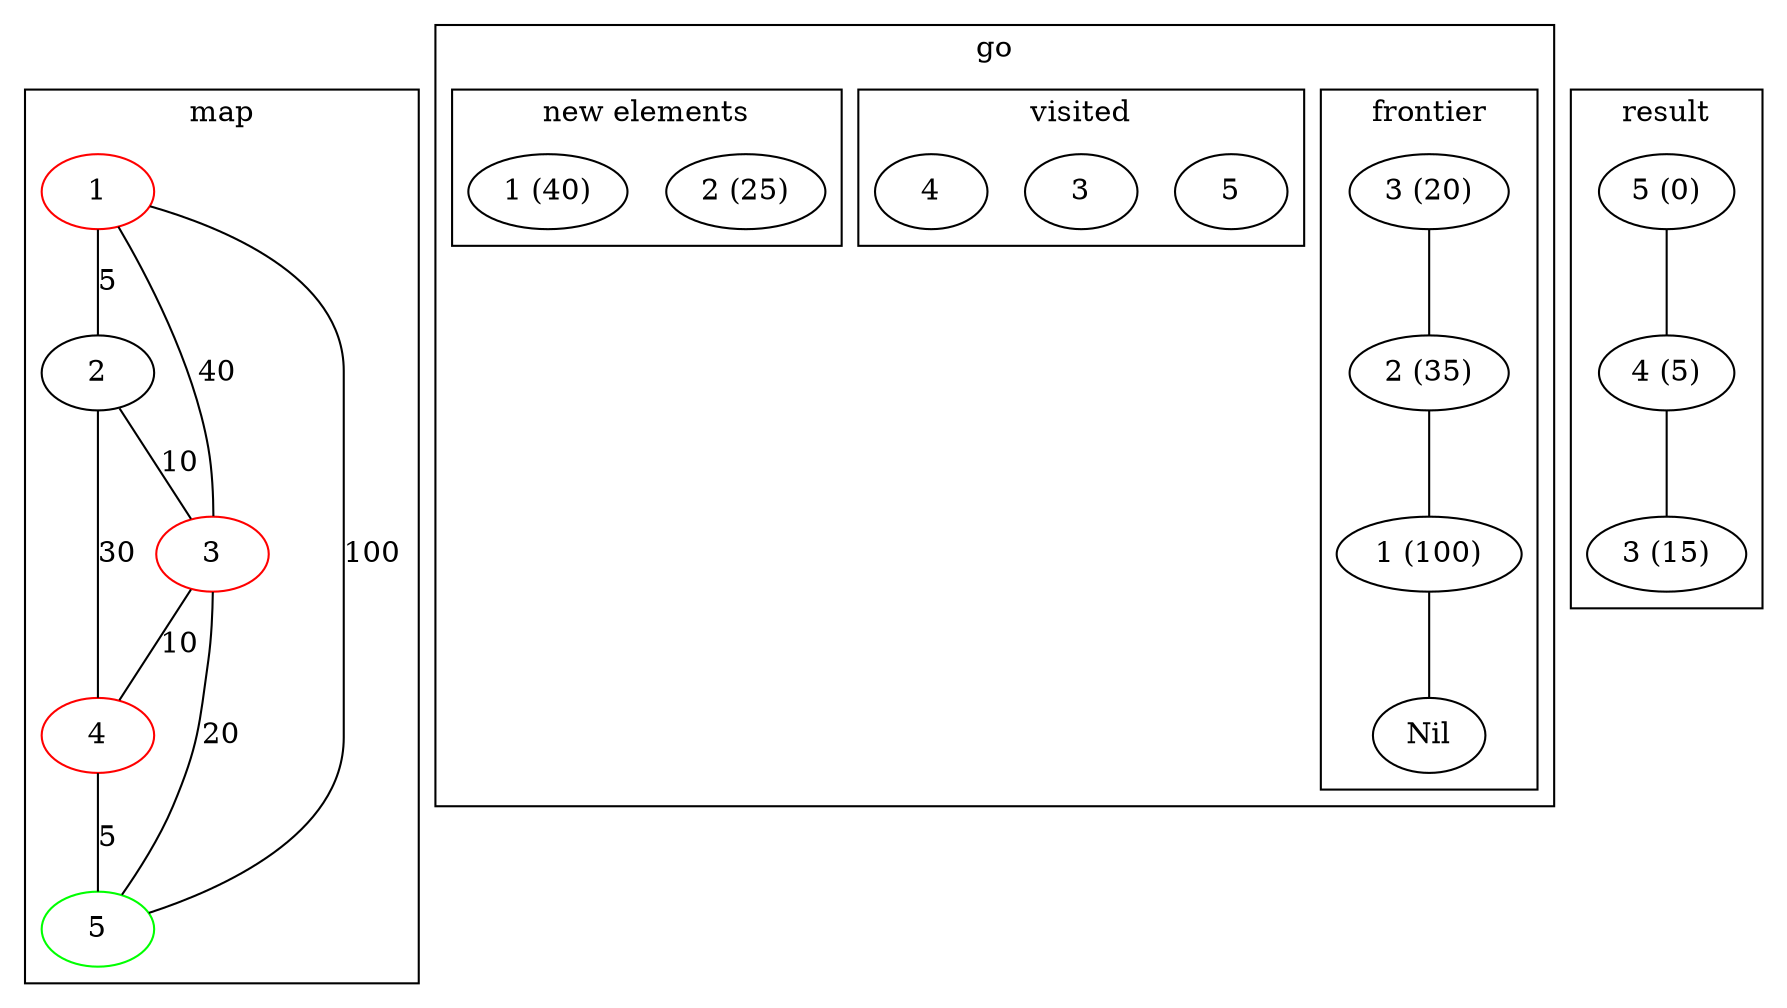 graph {
    subgraph clusterM {
        label="map";
        d1[label=1,color=red]
        d2[label=2,]
        d3[label=3,color=red]
        d4[label=4,color=red]
        d5[label=5,color=green]
        edge[weight=95,label=5];
        d1 -- d2;
        edge[weight=60,label=40];
        d1 -- d3;
        edge[weight=1,label=100];
        d1 -- d5;
        edge[weight=90,label=10];
        d2 -- d3;
        edge[weight=70,label=30];
        d2 -- d4;
        edge[weight=90,label=10];
        d3 -- d4;
        edge[weight=80,label=20];
        d3 -- d5;
        edge[weight=95,label=5];
        d4 -- d5;
    }
    subgraph cluster1 {
        label="go";
        subgraph cluster0 {
            label="frontier";
            f3[label="3 (20)"];
            f1[label="1 (100)"];
            f32[label="2 (35)"];
            n[label="Nil"];
            f3 --f32 -- f1 -- n;
        }
        subgraph cluster01 {
            label="visited";
            v1[label="5"];
            v3[label="3"];
            v4[label="4"];
            v1;
            v3;
            v4;
        }
        subgraph cluster02 {
            label="current location";
        }
        subgraph cluster03 {
            label="new elements";
            n23[label="2 (25)"];
            n31[label="1 (40)"];
        }
    }
    subgraph cluster2 {
        label="result";
        r5[label="5 (0)"];
        r4[label="4 (5)"];
        r3[label="3 (15)"];
        r5--r4--r3;
    }
}
